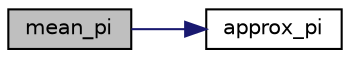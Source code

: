 digraph "mean_pi"
{
  edge [fontname="Helvetica",fontsize="10",labelfontname="Helvetica",labelfontsize="10"];
  node [fontname="Helvetica",fontsize="10",shape=record];
  rankdir="LR";
  Node23 [label="mean_pi",height=0.2,width=0.4,color="black", fillcolor="grey75", style="filled", fontcolor="black"];
  Node23 -> Node24 [color="midnightblue",fontsize="10",style="solid",fontname="Helvetica"];
  Node24 [label="approx_pi",height=0.2,width=0.4,color="black", fillcolor="white", style="filled",URL="$main_8c.html#ac29441dc1e67ba3bdf8ff2fd6e80b590",tooltip="Fonction permettant d&#39;approximer le nombre PI. "];
}

